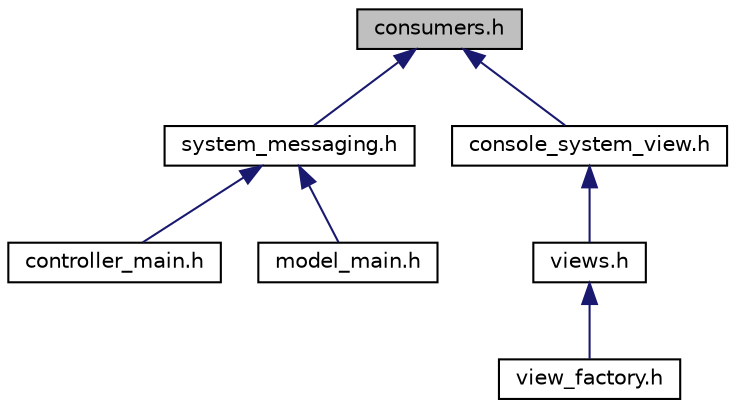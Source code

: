 digraph "consumers.h"
{
 // LATEX_PDF_SIZE
  edge [fontname="Helvetica",fontsize="10",labelfontname="Helvetica",labelfontsize="10"];
  node [fontname="Helvetica",fontsize="10",shape=record];
  Node1 [label="consumers.h",height=0.2,width=0.4,color="black", fillcolor="grey75", style="filled", fontcolor="black",tooltip=" "];
  Node1 -> Node2 [dir="back",color="midnightblue",fontsize="10",style="solid",fontname="Helvetica"];
  Node2 [label="system_messaging.h",height=0.2,width=0.4,color="black", fillcolor="white", style="filled",URL="$system__messaging_8h.html",tooltip=" "];
  Node2 -> Node3 [dir="back",color="midnightblue",fontsize="10",style="solid",fontname="Helvetica"];
  Node3 [label="controller_main.h",height=0.2,width=0.4,color="black", fillcolor="white", style="filled",URL="$controller__main_8h.html",tooltip="Main brains for the controller. DO NOT INCLUDE. Include a controller_interface instead."];
  Node2 -> Node4 [dir="back",color="midnightblue",fontsize="10",style="solid",fontname="Helvetica"];
  Node4 [label="model_main.h",height=0.2,width=0.4,color="black", fillcolor="white", style="filled",URL="$model__main_8h.html",tooltip="Main brains for the model. DO NOT INCLUDE. Include a model_interface instead."];
  Node1 -> Node5 [dir="back",color="midnightblue",fontsize="10",style="solid",fontname="Helvetica"];
  Node5 [label="console_system_view.h",height=0.2,width=0.4,color="black", fillcolor="white", style="filled",URL="$console__system__view_8h.html",tooltip=" "];
  Node5 -> Node6 [dir="back",color="midnightblue",fontsize="10",style="solid",fontname="Helvetica"];
  Node6 [label="views.h",height=0.2,width=0.4,color="black", fillcolor="white", style="filled",URL="$views_8h.html",tooltip=" "];
  Node6 -> Node7 [dir="back",color="midnightblue",fontsize="10",style="solid",fontname="Helvetica"];
  Node7 [label="view_factory.h",height=0.2,width=0.4,color="black", fillcolor="white", style="filled",URL="$view__factory_8h.html",tooltip=" "];
}
